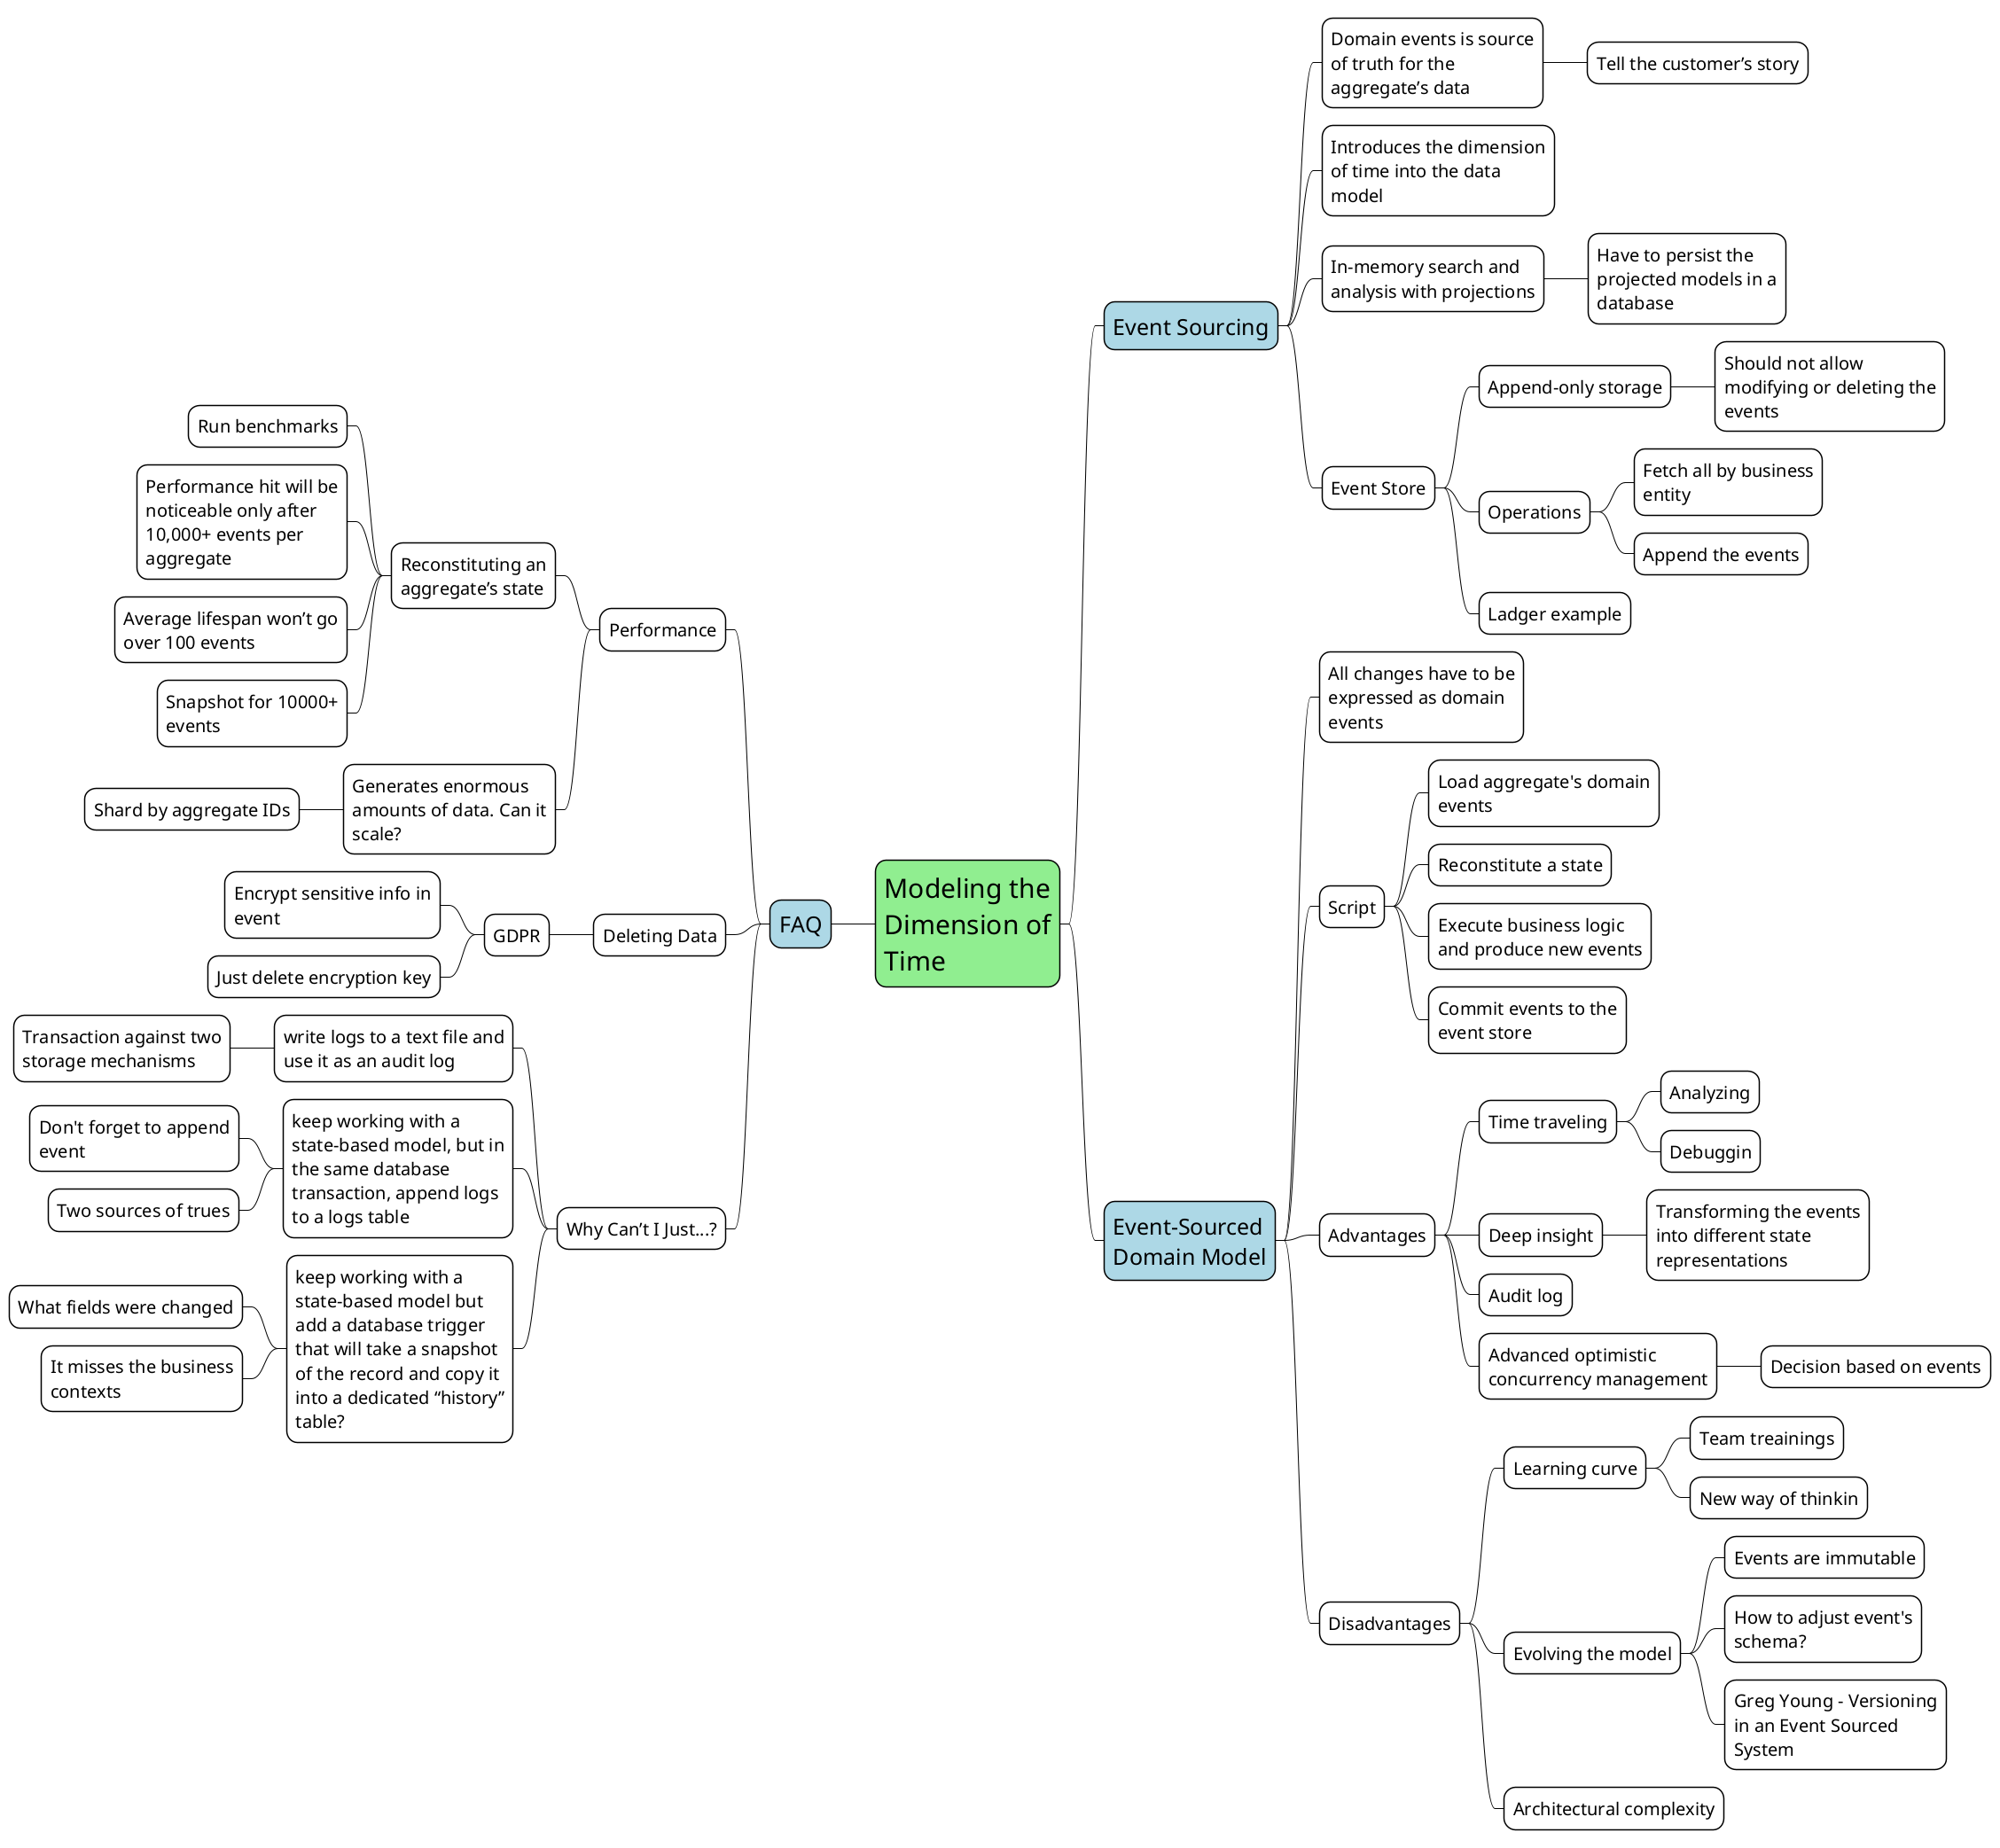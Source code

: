 @startmindmap
<style>
node {
    MaximumWidth 250
    FontSize 20
    BackgroundColor white
    LineColor black
}

rootNode {
    FontSize 30
    BackgroundColor lightgreen
}

:depth(1) {
    FontSize 25
    BackgroundColor lightblue
}

arrow {
    LineColor black
}
</style>

* Modeling the Dimension of Time

** Event Sourcing
*** Domain events is source of truth for the aggregate’s data
**** Tell the customer’s story
*** Introduces the dimension of time into the data model
*** In-memory search and analysis with projections
**** Have to persist the projected models in a database
*** Event Store
**** Append-only storage
***** Should not allow modifying or deleting the events
**** Operations
***** Fetch all by business entity
***** Append the events
**** Ladger example

** Event-Sourced Domain Model
*** All changes have to be expressed as domain events
*** Script
**** Load aggregate's domain events
**** Reconstitute a state
**** Execute business logic and produce new events
**** Commit events to the event store
*** Advantages
**** Time traveling
***** Analyzing
***** Debuggin
**** Deep insight
***** Transforming the events into different state representations
**** Audit log
**** Advanced optimistic concurrency management
***** Decision based on events
*** Disadvantages
**** Learning curve
***** Team treainings
***** New way of thinkin
**** Evolving the model
***** Events are immutable
***** How to adjust event's schema?
***** Greg Young - Versioning in an Event Sourced System
**** Architectural complexity

left side

** FAQ
*** Performance
**** Reconstituting an aggregate’s state
***** Run benchmarks
***** Performance hit will be noticeable only after 10,000+ events per aggregate
***** Average lifespan won’t go over 100 events
***** Snapshot for 10000+ events
**** Generates enormous amounts of data. Can it scale?
***** Shard by aggregate IDs
*** Deleting Data
**** GDPR
***** Encrypt sensitive info in event
***** Just delete encryption key
*** Why Can’t I Just...?
**** write logs to a text file and use it as an audit log
***** Transaction against two storage mechanisms
**** keep working with a state-based model, but in the same database transaction, append logs to a logs table
***** Don't forget to append event
***** Two sources of trues
**** keep working with a state-based model but add a database trigger that will take a snapshot of the record and copy it into a dedicated “history” table?
***** What fields were changed
***** It misses the business contexts

@endmindmap
